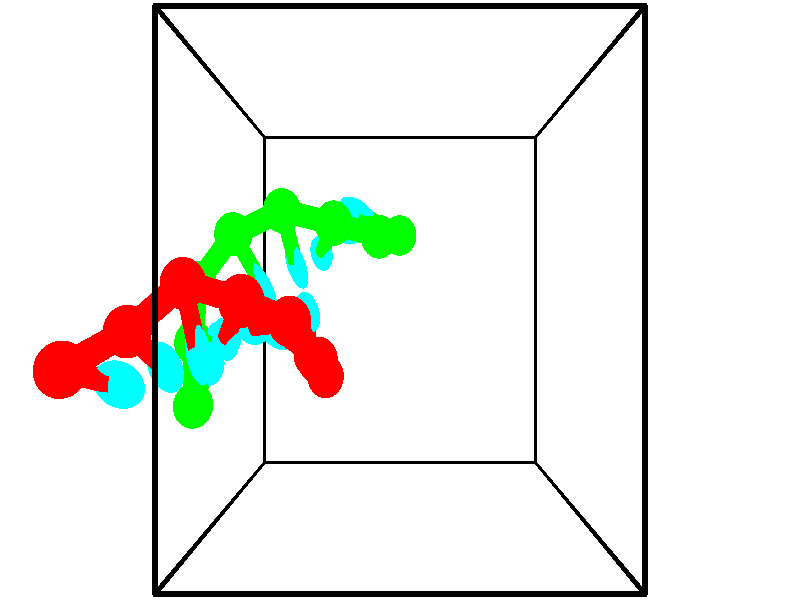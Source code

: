 // switches for output
#declare DRAW_BASES = 1; // possible values are 0, 1; only relevant for DNA ribbons
#declare DRAW_BASES_TYPE = 3; // possible values are 1, 2, 3; only relevant for DNA ribbons
#declare DRAW_FOG = 0; // set to 1 to enable fog

#include "colors.inc"

#include "transforms.inc"
background { rgb <1, 1, 1>}

#default {
   normal{
       ripples 0.25
       frequency 0.20
       turbulence 0.2
       lambda 5
   }
	finish {
		phong 0.1
		phong_size 40.
	}
}

// original window dimensions: 1024x640


// camera settings

camera {
	sky <-0, 1, 0>
	up <-0, 1, 0>
	right 1.6 * <1, 0, 0>
	location <2.5, 2.5, 11.1562>
	look_at <2.5, 2.5, 2.5>
	direction <0, 0, -8.6562>
	angle 67.0682
}


# declare cpy_camera_pos = <2.5, 2.5, 11.1562>;
# if (DRAW_FOG = 1)
fog {
	fog_type 2
	up vnormalize(cpy_camera_pos)
	color rgbt<1,1,1,0.3>
	distance 1e-5
	fog_alt 3e-3
	fog_offset 4
}
# end


// LIGHTS

# declare lum = 6;
global_settings {
	ambient_light rgb lum * <0.05, 0.05, 0.05>
	max_trace_level 15
}# declare cpy_direct_light_amount = 0.25;
light_source
{	1000 * <-1, -1, 1>,
	rgb lum * cpy_direct_light_amount
	parallel
}

light_source
{	1000 * <1, 1, -1>,
	rgb lum * cpy_direct_light_amount
	parallel
}

// strand 0

// nucleotide -1

// particle -1
sphere {
	<-0.998980, 1.900644, 4.924190> 0.250000
	pigment { color rgbt <1,0,0,0> }
	no_shadow
}
cylinder {
	<-0.615250, 1.838204, 5.018276>,  <-0.385011, 1.800741, 5.074728>, 0.100000
	pigment { color rgbt <1,0,0,0> }
	no_shadow
}
cylinder {
	<-0.615250, 1.838204, 5.018276>,  <-0.998980, 1.900644, 4.924190>, 0.100000
	pigment { color rgbt <1,0,0,0> }
	no_shadow
}

// particle -1
sphere {
	<-0.615250, 1.838204, 5.018276> 0.100000
	pigment { color rgbt <1,0,0,0> }
	no_shadow
}
sphere {
	0, 1
	scale<0.080000,0.200000,0.300000>
	matrix <0.245843, 0.052396, -0.967893,
		0.138763, 0.986351, 0.088640,
		0.959326, -0.156099, 0.235217,
		-0.327452, 1.791375, 5.088841>
	pigment { color rgbt <0,1,1,0> }
	no_shadow
}
cylinder {
	<-0.548633, 2.205698, 4.402366>,  <-0.998980, 1.900644, 4.924190>, 0.130000
	pigment { color rgbt <1,0,0,0> }
	no_shadow
}

// nucleotide -1

// particle -1
sphere {
	<-0.548633, 2.205698, 4.402366> 0.250000
	pigment { color rgbt <1,0,0,0> }
	no_shadow
}
cylinder {
	<-0.238163, 2.033633, 4.586761>,  <-0.051881, 1.930394, 4.697399>, 0.100000
	pigment { color rgbt <1,0,0,0> }
	no_shadow
}
cylinder {
	<-0.238163, 2.033633, 4.586761>,  <-0.548633, 2.205698, 4.402366>, 0.100000
	pigment { color rgbt <1,0,0,0> }
	no_shadow
}

// particle -1
sphere {
	<-0.238163, 2.033633, 4.586761> 0.100000
	pigment { color rgbt <1,0,0,0> }
	no_shadow
}
sphere {
	0, 1
	scale<0.080000,0.200000,0.300000>
	matrix <0.507153, -0.008478, -0.861814,
		0.374628, 0.902712, 0.211577,
		0.776176, -0.430161, 0.460990,
		-0.005310, 1.904585, 4.725059>
	pigment { color rgbt <0,1,1,0> }
	no_shadow
}
cylinder {
	<0.027956, 2.658122, 4.271894>,  <-0.548633, 2.205698, 4.402366>, 0.130000
	pigment { color rgbt <1,0,0,0> }
	no_shadow
}

// nucleotide -1

// particle -1
sphere {
	<0.027956, 2.658122, 4.271894> 0.250000
	pigment { color rgbt <1,0,0,0> }
	no_shadow
}
cylinder {
	<0.142506, 2.277566, 4.317228>,  <0.211236, 2.049232, 4.344429>, 0.100000
	pigment { color rgbt <1,0,0,0> }
	no_shadow
}
cylinder {
	<0.142506, 2.277566, 4.317228>,  <0.027956, 2.658122, 4.271894>, 0.100000
	pigment { color rgbt <1,0,0,0> }
	no_shadow
}

// particle -1
sphere {
	<0.142506, 2.277566, 4.317228> 0.100000
	pigment { color rgbt <1,0,0,0> }
	no_shadow
}
sphere {
	0, 1
	scale<0.080000,0.200000,0.300000>
	matrix <0.575122, 0.076083, -0.814522,
		0.766306, 0.298442, 0.568953,
		0.286375, -0.951391, 0.113337,
		0.228418, 1.992149, 4.351230>
	pigment { color rgbt <0,1,1,0> }
	no_shadow
}
cylinder {
	<0.744443, 2.490769, 4.473678>,  <0.027956, 2.658122, 4.271894>, 0.130000
	pigment { color rgbt <1,0,0,0> }
	no_shadow
}

// nucleotide -1

// particle -1
sphere {
	<0.744443, 2.490769, 4.473678> 0.250000
	pigment { color rgbt <1,0,0,0> }
	no_shadow
}
cylinder {
	<0.561834, 2.272119, 4.192883>,  <0.452269, 2.140929, 4.024405>, 0.100000
	pigment { color rgbt <1,0,0,0> }
	no_shadow
}
cylinder {
	<0.561834, 2.272119, 4.192883>,  <0.744443, 2.490769, 4.473678>, 0.100000
	pigment { color rgbt <1,0,0,0> }
	no_shadow
}

// particle -1
sphere {
	<0.561834, 2.272119, 4.192883> 0.100000
	pigment { color rgbt <1,0,0,0> }
	no_shadow
}
sphere {
	0, 1
	scale<0.080000,0.200000,0.300000>
	matrix <0.574868, 0.420967, -0.701650,
		0.679055, -0.723869, 0.122058,
		-0.456521, -0.546626, -0.701989,
		0.424878, 2.108131, 3.982286>
	pigment { color rgbt <0,1,1,0> }
	no_shadow
}
cylinder {
	<1.208519, 2.292235, 4.098164>,  <0.744443, 2.490769, 4.473678>, 0.130000
	pigment { color rgbt <1,0,0,0> }
	no_shadow
}

// nucleotide -1

// particle -1
sphere {
	<1.208519, 2.292235, 4.098164> 0.250000
	pigment { color rgbt <1,0,0,0> }
	no_shadow
}
cylinder {
	<0.896169, 2.250120, 3.851864>,  <0.708758, 2.224851, 3.704084>, 0.100000
	pigment { color rgbt <1,0,0,0> }
	no_shadow
}
cylinder {
	<0.896169, 2.250120, 3.851864>,  <1.208519, 2.292235, 4.098164>, 0.100000
	pigment { color rgbt <1,0,0,0> }
	no_shadow
}

// particle -1
sphere {
	<0.896169, 2.250120, 3.851864> 0.100000
	pigment { color rgbt <1,0,0,0> }
	no_shadow
}
sphere {
	0, 1
	scale<0.080000,0.200000,0.300000>
	matrix <0.538571, 0.385941, -0.748993,
		0.316502, -0.916496, -0.244668,
		-0.780876, -0.105286, -0.615749,
		0.661906, 2.218534, 3.667139>
	pigment { color rgbt <0,1,1,0> }
	no_shadow
}
cylinder {
	<1.465228, 1.865744, 3.544193>,  <1.208519, 2.292235, 4.098164>, 0.130000
	pigment { color rgbt <1,0,0,0> }
	no_shadow
}

// nucleotide -1

// particle -1
sphere {
	<1.465228, 1.865744, 3.544193> 0.250000
	pigment { color rgbt <1,0,0,0> }
	no_shadow
}
cylinder {
	<1.133046, 2.044653, 3.411352>,  <0.933737, 2.151999, 3.331648>, 0.100000
	pigment { color rgbt <1,0,0,0> }
	no_shadow
}
cylinder {
	<1.133046, 2.044653, 3.411352>,  <1.465228, 1.865744, 3.544193>, 0.100000
	pigment { color rgbt <1,0,0,0> }
	no_shadow
}

// particle -1
sphere {
	<1.133046, 2.044653, 3.411352> 0.100000
	pigment { color rgbt <1,0,0,0> }
	no_shadow
}
sphere {
	0, 1
	scale<0.080000,0.200000,0.300000>
	matrix <0.439357, 0.159332, -0.884069,
		-0.342506, -0.880091, -0.328830,
		-0.830455, 0.447273, -0.332101,
		0.883910, 2.178835, 3.311722>
	pigment { color rgbt <0,1,1,0> }
	no_shadow
}
cylinder {
	<1.469747, 1.616661, 2.781169>,  <1.465228, 1.865744, 3.544193>, 0.130000
	pigment { color rgbt <1,0,0,0> }
	no_shadow
}

// nucleotide -1

// particle -1
sphere {
	<1.469747, 1.616661, 2.781169> 0.250000
	pigment { color rgbt <1,0,0,0> }
	no_shadow
}
cylinder {
	<1.220032, 1.924074, 2.837204>,  <1.070203, 2.108522, 2.870825>, 0.100000
	pigment { color rgbt <1,0,0,0> }
	no_shadow
}
cylinder {
	<1.220032, 1.924074, 2.837204>,  <1.469747, 1.616661, 2.781169>, 0.100000
	pigment { color rgbt <1,0,0,0> }
	no_shadow
}

// particle -1
sphere {
	<1.220032, 1.924074, 2.837204> 0.100000
	pigment { color rgbt <1,0,0,0> }
	no_shadow
}
sphere {
	0, 1
	scale<0.080000,0.200000,0.300000>
	matrix <0.382453, 0.457043, -0.803020,
		-0.681172, -0.447739, -0.579253,
		-0.624287, 0.768532, 0.140086,
		1.032746, 2.154634, 2.879230>
	pigment { color rgbt <0,1,1,0> }
	no_shadow
}
cylinder {
	<1.151668, 1.801942, 2.071161>,  <1.469747, 1.616661, 2.781169>, 0.130000
	pigment { color rgbt <1,0,0,0> }
	no_shadow
}

// nucleotide -1

// particle -1
sphere {
	<1.151668, 1.801942, 2.071161> 0.250000
	pigment { color rgbt <1,0,0,0> }
	no_shadow
}
cylinder {
	<1.165784, 2.115206, 2.319489>,  <1.174253, 2.303164, 2.468485>, 0.100000
	pigment { color rgbt <1,0,0,0> }
	no_shadow
}
cylinder {
	<1.165784, 2.115206, 2.319489>,  <1.151668, 1.801942, 2.071161>, 0.100000
	pigment { color rgbt <1,0,0,0> }
	no_shadow
}

// particle -1
sphere {
	<1.165784, 2.115206, 2.319489> 0.100000
	pigment { color rgbt <1,0,0,0> }
	no_shadow
}
sphere {
	0, 1
	scale<0.080000,0.200000,0.300000>
	matrix <0.425468, 0.550323, -0.718416,
		-0.904285, 0.289491, -0.313788,
		0.035290, 0.783160, 0.620818,
		1.176371, 2.350154, 2.505734>
	pigment { color rgbt <0,1,1,0> }
	no_shadow
}
// strand 1

// nucleotide -1

// particle -1
sphere {
	<2.493160, 3.298303, 2.186537> 0.250000
	pigment { color rgbt <0,1,0,0> }
	no_shadow
}
cylinder {
	<2.135742, 3.471407, 2.138708>,  <1.921291, 3.575269, 2.110011>, 0.100000
	pigment { color rgbt <0,1,0,0> }
	no_shadow
}
cylinder {
	<2.135742, 3.471407, 2.138708>,  <2.493160, 3.298303, 2.186537>, 0.100000
	pigment { color rgbt <0,1,0,0> }
	no_shadow
}

// particle -1
sphere {
	<2.135742, 3.471407, 2.138708> 0.100000
	pigment { color rgbt <0,1,0,0> }
	no_shadow
}
sphere {
	0, 1
	scale<0.080000,0.200000,0.300000>
	matrix <-0.415217, -0.695201, 0.586763,
		0.170801, 0.573947, 0.800882,
		-0.893545, 0.432760, -0.119571,
		1.867679, 3.601235, 2.102837>
	pigment { color rgbt <0,1,1,0> }
	no_shadow
}
cylinder {
	<2.211450, 3.225977, 2.834107>,  <2.493160, 3.298303, 2.186537>, 0.130000
	pigment { color rgbt <0,1,0,0> }
	no_shadow
}

// nucleotide -1

// particle -1
sphere {
	<2.211450, 3.225977, 2.834107> 0.250000
	pigment { color rgbt <0,1,0,0> }
	no_shadow
}
cylinder {
	<1.909641, 3.294859, 2.580796>,  <1.728556, 3.336189, 2.428809>, 0.100000
	pigment { color rgbt <0,1,0,0> }
	no_shadow
}
cylinder {
	<1.909641, 3.294859, 2.580796>,  <2.211450, 3.225977, 2.834107>, 0.100000
	pigment { color rgbt <0,1,0,0> }
	no_shadow
}

// particle -1
sphere {
	<1.909641, 3.294859, 2.580796> 0.100000
	pigment { color rgbt <0,1,0,0> }
	no_shadow
}
sphere {
	0, 1
	scale<0.080000,0.200000,0.300000>
	matrix <-0.583981, -0.616455, 0.528156,
		-0.299436, 0.768328, 0.565695,
		-0.754522, 0.172206, -0.633278,
		1.683285, 3.346521, 2.390813>
	pigment { color rgbt <0,1,1,0> }
	no_shadow
}
cylinder {
	<1.619471, 3.349152, 3.144145>,  <2.211450, 3.225977, 2.834107>, 0.130000
	pigment { color rgbt <0,1,0,0> }
	no_shadow
}

// nucleotide -1

// particle -1
sphere {
	<1.619471, 3.349152, 3.144145> 0.250000
	pigment { color rgbt <0,1,0,0> }
	no_shadow
}
cylinder {
	<1.482922, 3.179537, 2.808608>,  <1.400992, 3.077768, 2.607286>, 0.100000
	pigment { color rgbt <0,1,0,0> }
	no_shadow
}
cylinder {
	<1.482922, 3.179537, 2.808608>,  <1.619471, 3.349152, 3.144145>, 0.100000
	pigment { color rgbt <0,1,0,0> }
	no_shadow
}

// particle -1
sphere {
	<1.482922, 3.179537, 2.808608> 0.100000
	pigment { color rgbt <0,1,0,0> }
	no_shadow
}
sphere {
	0, 1
	scale<0.080000,0.200000,0.300000>
	matrix <-0.660567, -0.526661, 0.535052,
		-0.668668, 0.736763, -0.100318,
		-0.341373, -0.424038, -0.838842,
		1.380510, 3.052325, 2.556955>
	pigment { color rgbt <0,1,1,0> }
	no_shadow
}
cylinder {
	<0.919605, 3.497515, 3.065807>,  <1.619471, 3.349152, 3.144145>, 0.130000
	pigment { color rgbt <0,1,0,0> }
	no_shadow
}

// nucleotide -1

// particle -1
sphere {
	<0.919605, 3.497515, 3.065807> 0.250000
	pigment { color rgbt <0,1,0,0> }
	no_shadow
}
cylinder {
	<0.998241, 3.153831, 2.876870>,  <1.045423, 2.947620, 2.763508>, 0.100000
	pigment { color rgbt <0,1,0,0> }
	no_shadow
}
cylinder {
	<0.998241, 3.153831, 2.876870>,  <0.919605, 3.497515, 3.065807>, 0.100000
	pigment { color rgbt <0,1,0,0> }
	no_shadow
}

// particle -1
sphere {
	<0.998241, 3.153831, 2.876870> 0.100000
	pigment { color rgbt <0,1,0,0> }
	no_shadow
}
sphere {
	0, 1
	scale<0.080000,0.200000,0.300000>
	matrix <-0.645477, -0.476037, 0.597284,
		-0.738046, 0.187466, -0.648186,
		0.196590, -0.859212, -0.472342,
		1.057219, 2.896067, 2.735168>
	pigment { color rgbt <0,1,1,0> }
	no_shadow
}
cylinder {
	<0.228624, 3.245774, 2.928830>,  <0.919605, 3.497515, 3.065807>, 0.130000
	pigment { color rgbt <0,1,0,0> }
	no_shadow
}

// nucleotide -1

// particle -1
sphere {
	<0.228624, 3.245774, 2.928830> 0.250000
	pigment { color rgbt <0,1,0,0> }
	no_shadow
}
cylinder {
	<0.453522, 2.915349, 2.913329>,  <0.588460, 2.717094, 2.904029>, 0.100000
	pigment { color rgbt <0,1,0,0> }
	no_shadow
}
cylinder {
	<0.453522, 2.915349, 2.913329>,  <0.228624, 3.245774, 2.928830>, 0.100000
	pigment { color rgbt <0,1,0,0> }
	no_shadow
}

// particle -1
sphere {
	<0.453522, 2.915349, 2.913329> 0.100000
	pigment { color rgbt <0,1,0,0> }
	no_shadow
}
sphere {
	0, 1
	scale<0.080000,0.200000,0.300000>
	matrix <-0.677564, -0.487025, 0.551103,
		-0.474108, -0.283613, -0.833538,
		0.562254, -0.826057, -0.038737,
		0.622195, 2.667530, 2.901703>
	pigment { color rgbt <0,1,1,0> }
	no_shadow
}
cylinder {
	<-0.248302, 2.690752, 2.960983>,  <0.228624, 3.245774, 2.928830>, 0.130000
	pigment { color rgbt <0,1,0,0> }
	no_shadow
}

// nucleotide -1

// particle -1
sphere {
	<-0.248302, 2.690752, 2.960983> 0.250000
	pigment { color rgbt <0,1,0,0> }
	no_shadow
}
cylinder {
	<0.109020, 2.534620, 3.050109>,  <0.323414, 2.440940, 3.103584>, 0.100000
	pigment { color rgbt <0,1,0,0> }
	no_shadow
}
cylinder {
	<0.109020, 2.534620, 3.050109>,  <-0.248302, 2.690752, 2.960983>, 0.100000
	pigment { color rgbt <0,1,0,0> }
	no_shadow
}

// particle -1
sphere {
	<0.109020, 2.534620, 3.050109> 0.100000
	pigment { color rgbt <0,1,0,0> }
	no_shadow
}
sphere {
	0, 1
	scale<0.080000,0.200000,0.300000>
	matrix <-0.439549, -0.655236, 0.614380,
		-0.093815, -0.646767, -0.756895,
		0.893306, -0.390330, 0.222815,
		0.377012, 2.417521, 3.116953>
	pigment { color rgbt <0,1,1,0> }
	no_shadow
}
cylinder {
	<-0.334618, 2.014753, 2.868093>,  <-0.248302, 2.690752, 2.960983>, 0.130000
	pigment { color rgbt <0,1,0,0> }
	no_shadow
}

// nucleotide -1

// particle -1
sphere {
	<-0.334618, 2.014753, 2.868093> 0.250000
	pigment { color rgbt <0,1,0,0> }
	no_shadow
}
cylinder {
	<-0.022560, 2.064554, 3.113328>,  <0.164674, 2.094435, 3.260469>, 0.100000
	pigment { color rgbt <0,1,0,0> }
	no_shadow
}
cylinder {
	<-0.022560, 2.064554, 3.113328>,  <-0.334618, 2.014753, 2.868093>, 0.100000
	pigment { color rgbt <0,1,0,0> }
	no_shadow
}

// particle -1
sphere {
	<-0.022560, 2.064554, 3.113328> 0.100000
	pigment { color rgbt <0,1,0,0> }
	no_shadow
}
sphere {
	0, 1
	scale<0.080000,0.200000,0.300000>
	matrix <-0.439832, -0.587756, 0.679037,
		0.444887, -0.799401, -0.403774,
		0.780143, 0.124502, 0.613087,
		0.211483, 2.101905, 3.297254>
	pigment { color rgbt <0,1,1,0> }
	no_shadow
}
cylinder {
	<-0.217426, 1.343393, 3.222613>,  <-0.334618, 2.014753, 2.868093>, 0.130000
	pigment { color rgbt <0,1,0,0> }
	no_shadow
}

// nucleotide -1

// particle -1
sphere {
	<-0.217426, 1.343393, 3.222613> 0.250000
	pigment { color rgbt <0,1,0,0> }
	no_shadow
}
cylinder {
	<-0.029915, 1.623054, 3.438552>,  <0.082592, 1.790850, 3.568115>, 0.100000
	pigment { color rgbt <0,1,0,0> }
	no_shadow
}
cylinder {
	<-0.029915, 1.623054, 3.438552>,  <-0.217426, 1.343393, 3.222613>, 0.100000
	pigment { color rgbt <0,1,0,0> }
	no_shadow
}

// particle -1
sphere {
	<-0.029915, 1.623054, 3.438552> 0.100000
	pigment { color rgbt <0,1,0,0> }
	no_shadow
}
sphere {
	0, 1
	scale<0.080000,0.200000,0.300000>
	matrix <-0.329622, -0.428553, 0.841244,
		0.819510, -0.572302, 0.029559,
		0.468778, 0.699151, 0.539847,
		0.110719, 1.832799, 3.600506>
	pigment { color rgbt <0,1,1,0> }
	no_shadow
}
// box output
cylinder {
	<0.000000, 0.000000, 0.000000>,  <5.000000, 0.000000, 0.000000>, 0.025000
	pigment { color rgbt <0,0,0,0> }
	no_shadow
}
cylinder {
	<0.000000, 0.000000, 0.000000>,  <0.000000, 5.000000, 0.000000>, 0.025000
	pigment { color rgbt <0,0,0,0> }
	no_shadow
}
cylinder {
	<0.000000, 0.000000, 0.000000>,  <0.000000, 0.000000, 5.000000>, 0.025000
	pigment { color rgbt <0,0,0,0> }
	no_shadow
}
cylinder {
	<5.000000, 5.000000, 5.000000>,  <0.000000, 5.000000, 5.000000>, 0.025000
	pigment { color rgbt <0,0,0,0> }
	no_shadow
}
cylinder {
	<5.000000, 5.000000, 5.000000>,  <5.000000, 0.000000, 5.000000>, 0.025000
	pigment { color rgbt <0,0,0,0> }
	no_shadow
}
cylinder {
	<5.000000, 5.000000, 5.000000>,  <5.000000, 5.000000, 0.000000>, 0.025000
	pigment { color rgbt <0,0,0,0> }
	no_shadow
}
cylinder {
	<0.000000, 0.000000, 5.000000>,  <0.000000, 5.000000, 5.000000>, 0.025000
	pigment { color rgbt <0,0,0,0> }
	no_shadow
}
cylinder {
	<0.000000, 0.000000, 5.000000>,  <5.000000, 0.000000, 5.000000>, 0.025000
	pigment { color rgbt <0,0,0,0> }
	no_shadow
}
cylinder {
	<5.000000, 5.000000, 0.000000>,  <0.000000, 5.000000, 0.000000>, 0.025000
	pigment { color rgbt <0,0,0,0> }
	no_shadow
}
cylinder {
	<5.000000, 5.000000, 0.000000>,  <5.000000, 0.000000, 0.000000>, 0.025000
	pigment { color rgbt <0,0,0,0> }
	no_shadow
}
cylinder {
	<5.000000, 0.000000, 5.000000>,  <5.000000, 0.000000, 0.000000>, 0.025000
	pigment { color rgbt <0,0,0,0> }
	no_shadow
}
cylinder {
	<0.000000, 5.000000, 0.000000>,  <0.000000, 5.000000, 5.000000>, 0.025000
	pigment { color rgbt <0,0,0,0> }
	no_shadow
}
// end of box output
